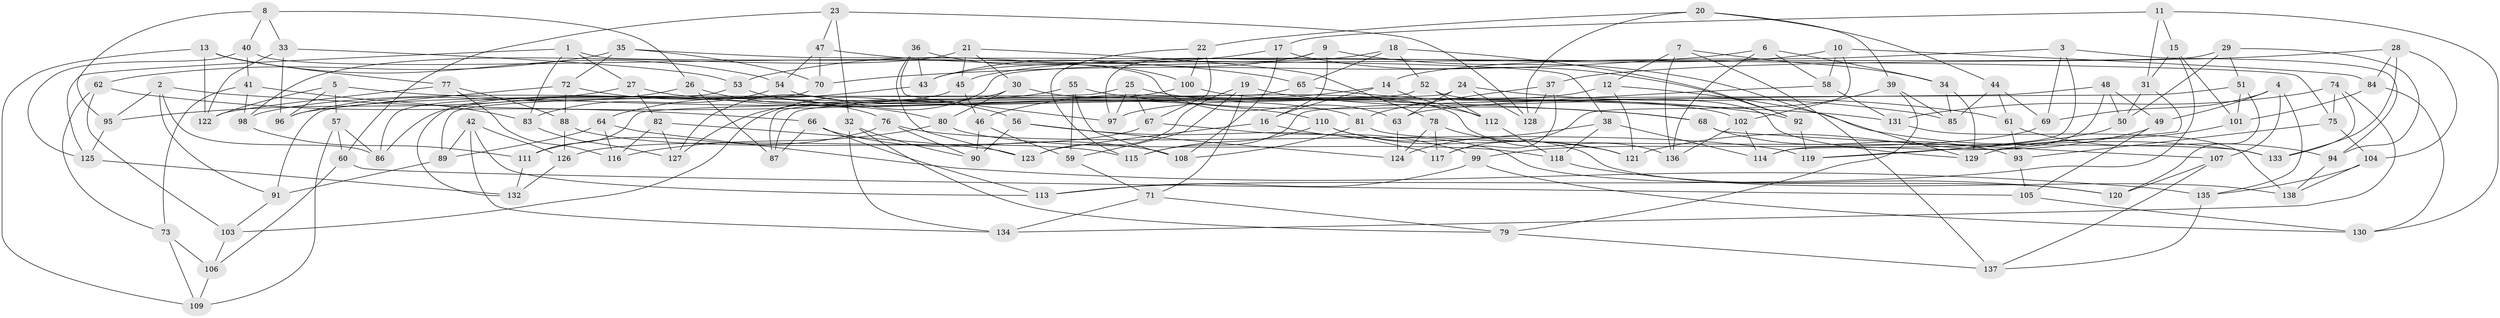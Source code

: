 // coarse degree distribution, {4: 0.11627906976744186, 7: 0.23255813953488372, 9: 0.09302325581395349, 10: 0.046511627906976744, 6: 0.23255813953488372, 8: 0.18604651162790697, 5: 0.09302325581395349}
// Generated by graph-tools (version 1.1) at 2025/38/03/04/25 23:38:05]
// undirected, 138 vertices, 276 edges
graph export_dot {
  node [color=gray90,style=filled];
  1;
  2;
  3;
  4;
  5;
  6;
  7;
  8;
  9;
  10;
  11;
  12;
  13;
  14;
  15;
  16;
  17;
  18;
  19;
  20;
  21;
  22;
  23;
  24;
  25;
  26;
  27;
  28;
  29;
  30;
  31;
  32;
  33;
  34;
  35;
  36;
  37;
  38;
  39;
  40;
  41;
  42;
  43;
  44;
  45;
  46;
  47;
  48;
  49;
  50;
  51;
  52;
  53;
  54;
  55;
  56;
  57;
  58;
  59;
  60;
  61;
  62;
  63;
  64;
  65;
  66;
  67;
  68;
  69;
  70;
  71;
  72;
  73;
  74;
  75;
  76;
  77;
  78;
  79;
  80;
  81;
  82;
  83;
  84;
  85;
  86;
  87;
  88;
  89;
  90;
  91;
  92;
  93;
  94;
  95;
  96;
  97;
  98;
  99;
  100;
  101;
  102;
  103;
  104;
  105;
  106;
  107;
  108;
  109;
  110;
  111;
  112;
  113;
  114;
  115;
  116;
  117;
  118;
  119;
  120;
  121;
  122;
  123;
  124;
  125;
  126;
  127;
  128;
  129;
  130;
  131;
  132;
  133;
  134;
  135;
  136;
  137;
  138;
  1 -- 125;
  1 -- 38;
  1 -- 27;
  1 -- 83;
  2 -- 91;
  2 -- 95;
  2 -- 86;
  2 -- 68;
  3 -- 14;
  3 -- 114;
  3 -- 69;
  3 -- 94;
  4 -- 107;
  4 -- 135;
  4 -- 49;
  4 -- 69;
  5 -- 96;
  5 -- 131;
  5 -- 57;
  5 -- 122;
  6 -- 58;
  6 -- 136;
  6 -- 34;
  6 -- 70;
  7 -- 34;
  7 -- 136;
  7 -- 137;
  7 -- 12;
  8 -- 40;
  8 -- 95;
  8 -- 33;
  8 -- 26;
  9 -- 129;
  9 -- 97;
  9 -- 43;
  9 -- 16;
  10 -- 84;
  10 -- 45;
  10 -- 117;
  10 -- 58;
  11 -- 15;
  11 -- 130;
  11 -- 17;
  11 -- 31;
  12 -- 97;
  12 -- 133;
  12 -- 121;
  13 -- 54;
  13 -- 109;
  13 -- 122;
  13 -- 77;
  14 -- 16;
  14 -- 46;
  14 -- 112;
  15 -- 101;
  15 -- 31;
  15 -- 113;
  16 -- 120;
  16 -- 123;
  17 -- 53;
  17 -- 92;
  17 -- 108;
  18 -- 52;
  18 -- 43;
  18 -- 92;
  18 -- 65;
  19 -- 59;
  19 -- 123;
  19 -- 92;
  19 -- 71;
  20 -- 39;
  20 -- 44;
  20 -- 22;
  20 -- 128;
  21 -- 98;
  21 -- 78;
  21 -- 30;
  21 -- 45;
  22 -- 67;
  22 -- 100;
  22 -- 115;
  23 -- 60;
  23 -- 47;
  23 -- 128;
  23 -- 32;
  24 -- 61;
  24 -- 63;
  24 -- 87;
  24 -- 128;
  25 -- 89;
  25 -- 112;
  25 -- 97;
  25 -- 67;
  26 -- 87;
  26 -- 80;
  26 -- 96;
  27 -- 82;
  27 -- 110;
  27 -- 95;
  28 -- 84;
  28 -- 37;
  28 -- 133;
  28 -- 104;
  29 -- 50;
  29 -- 94;
  29 -- 51;
  29 -- 127;
  30 -- 136;
  30 -- 103;
  30 -- 80;
  31 -- 50;
  31 -- 119;
  32 -- 79;
  32 -- 90;
  32 -- 134;
  33 -- 96;
  33 -- 122;
  33 -- 53;
  34 -- 85;
  34 -- 129;
  35 -- 70;
  35 -- 75;
  35 -- 72;
  35 -- 62;
  36 -- 123;
  36 -- 43;
  36 -- 100;
  36 -- 97;
  37 -- 117;
  37 -- 128;
  37 -- 81;
  38 -- 124;
  38 -- 118;
  38 -- 114;
  39 -- 79;
  39 -- 85;
  39 -- 102;
  40 -- 41;
  40 -- 125;
  40 -- 63;
  41 -- 98;
  41 -- 83;
  41 -- 73;
  42 -- 89;
  42 -- 113;
  42 -- 134;
  42 -- 126;
  43 -- 64;
  44 -- 61;
  44 -- 85;
  44 -- 69;
  45 -- 86;
  45 -- 46;
  46 -- 59;
  46 -- 90;
  47 -- 54;
  47 -- 65;
  47 -- 70;
  48 -- 49;
  48 -- 50;
  48 -- 115;
  48 -- 114;
  49 -- 105;
  49 -- 121;
  50 -- 119;
  51 -- 111;
  51 -- 101;
  51 -- 120;
  52 -- 129;
  52 -- 112;
  52 -- 91;
  53 -- 56;
  53 -- 86;
  54 -- 83;
  54 -- 81;
  55 -- 68;
  55 -- 108;
  55 -- 98;
  55 -- 59;
  56 -- 124;
  56 -- 90;
  56 -- 117;
  57 -- 86;
  57 -- 109;
  57 -- 60;
  58 -- 63;
  58 -- 131;
  59 -- 71;
  60 -- 105;
  60 -- 106;
  61 -- 93;
  61 -- 94;
  62 -- 103;
  62 -- 73;
  62 -- 66;
  63 -- 124;
  64 -- 116;
  64 -- 89;
  64 -- 135;
  65 -- 85;
  65 -- 87;
  66 -- 87;
  66 -- 108;
  66 -- 113;
  67 -- 126;
  67 -- 99;
  68 -- 107;
  68 -- 93;
  69 -- 99;
  70 -- 132;
  71 -- 79;
  71 -- 134;
  72 -- 88;
  72 -- 96;
  72 -- 76;
  73 -- 106;
  73 -- 109;
  74 -- 131;
  74 -- 134;
  74 -- 75;
  74 -- 133;
  75 -- 104;
  75 -- 93;
  76 -- 111;
  76 -- 90;
  76 -- 119;
  77 -- 122;
  77 -- 88;
  77 -- 116;
  78 -- 121;
  78 -- 124;
  78 -- 117;
  79 -- 137;
  80 -- 118;
  80 -- 116;
  81 -- 108;
  81 -- 133;
  82 -- 123;
  82 -- 116;
  82 -- 127;
  83 -- 127;
  84 -- 101;
  84 -- 130;
  88 -- 126;
  88 -- 115;
  89 -- 91;
  91 -- 103;
  92 -- 119;
  93 -- 105;
  94 -- 138;
  95 -- 125;
  98 -- 111;
  99 -- 113;
  99 -- 130;
  100 -- 127;
  100 -- 102;
  101 -- 129;
  102 -- 114;
  102 -- 136;
  103 -- 106;
  104 -- 138;
  104 -- 135;
  105 -- 130;
  106 -- 109;
  107 -- 137;
  107 -- 120;
  110 -- 115;
  110 -- 138;
  110 -- 121;
  111 -- 132;
  112 -- 118;
  118 -- 120;
  125 -- 132;
  126 -- 132;
  131 -- 138;
  135 -- 137;
}
